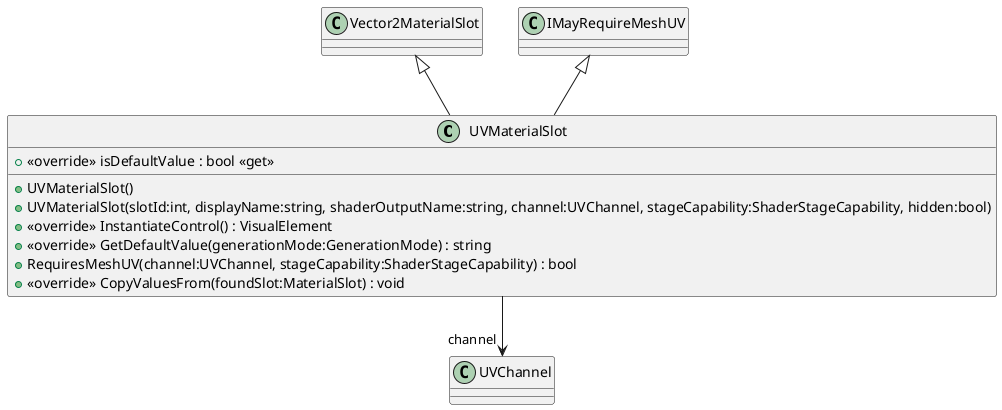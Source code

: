 @startuml
class UVMaterialSlot {
    + <<override>> isDefaultValue : bool <<get>>
    + UVMaterialSlot()
    + UVMaterialSlot(slotId:int, displayName:string, shaderOutputName:string, channel:UVChannel, stageCapability:ShaderStageCapability, hidden:bool)
    + <<override>> InstantiateControl() : VisualElement
    + <<override>> GetDefaultValue(generationMode:GenerationMode) : string
    + RequiresMeshUV(channel:UVChannel, stageCapability:ShaderStageCapability) : bool
    + <<override>> CopyValuesFrom(foundSlot:MaterialSlot) : void
}
Vector2MaterialSlot <|-- UVMaterialSlot
IMayRequireMeshUV <|-- UVMaterialSlot
UVMaterialSlot --> "channel" UVChannel
@enduml
